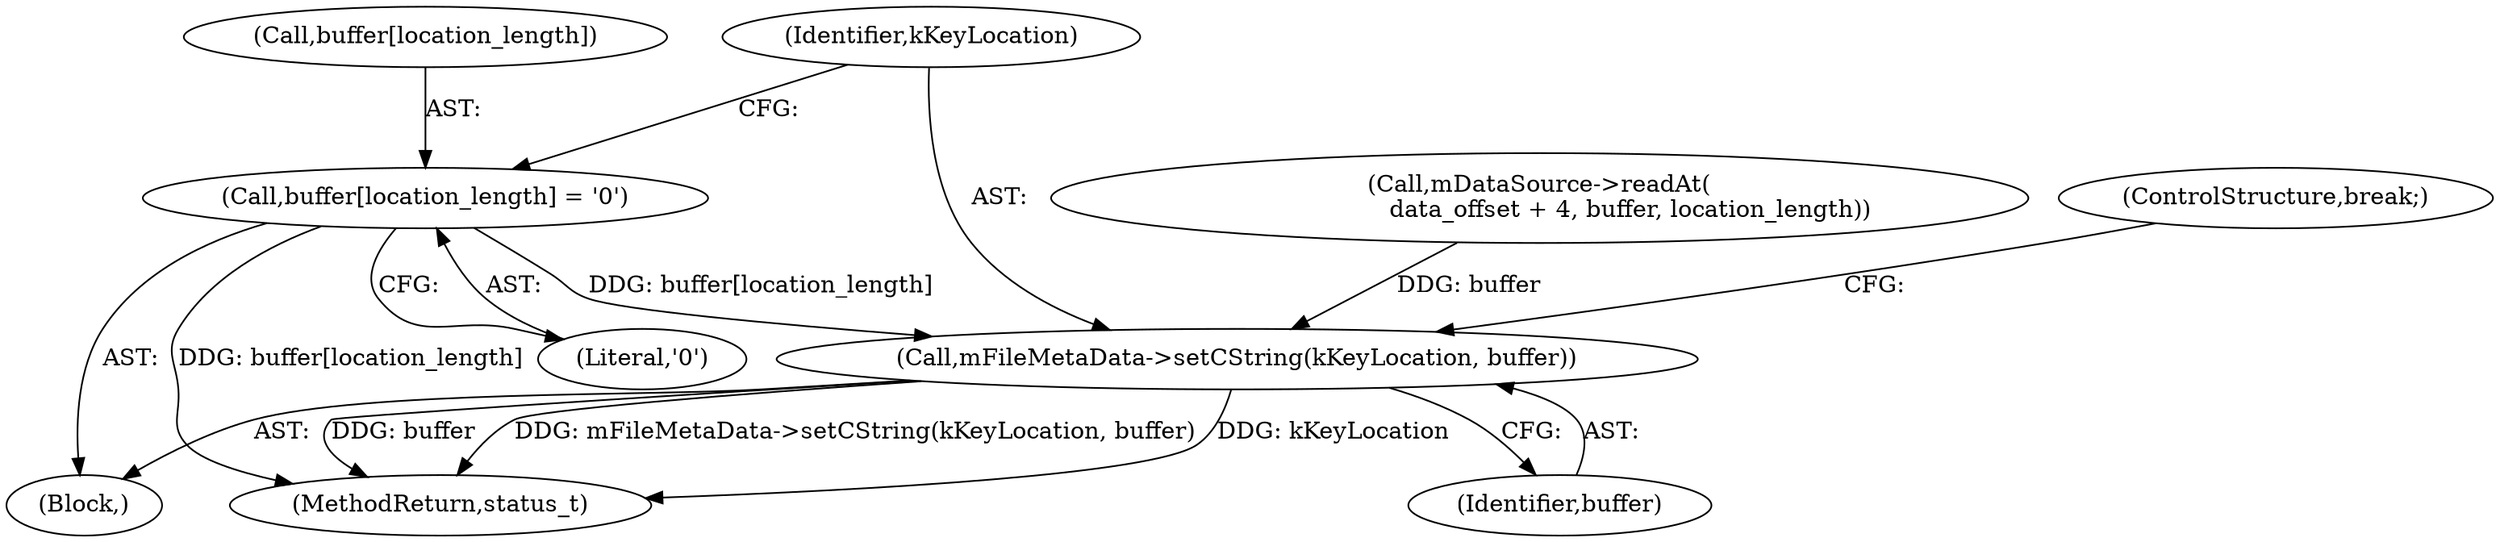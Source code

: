 digraph "0_Android_8a3a2f6ea7defe1a81bb32b3c9f3537f84749b9d@array" {
"1002623" [label="(Call,buffer[location_length] = '\0')"];
"1002628" [label="(Call,mFileMetaData->setCString(kKeyLocation, buffer))"];
"1002630" [label="(Identifier,buffer)"];
"1002629" [label="(Identifier,kKeyLocation)"];
"1002628" [label="(Call,mFileMetaData->setCString(kKeyLocation, buffer))"];
"1002613" [label="(Call,mDataSource->readAt(\n                        data_offset + 4, buffer, location_length))"];
"1003923" [label="(MethodReturn,status_t)"];
"1002627" [label="(Literal,'\0')"];
"1002624" [label="(Call,buffer[location_length])"];
"1002582" [label="(Block,)"];
"1002623" [label="(Call,buffer[location_length] = '\0')"];
"1002631" [label="(ControlStructure,break;)"];
"1002623" -> "1002582"  [label="AST: "];
"1002623" -> "1002627"  [label="CFG: "];
"1002624" -> "1002623"  [label="AST: "];
"1002627" -> "1002623"  [label="AST: "];
"1002629" -> "1002623"  [label="CFG: "];
"1002623" -> "1003923"  [label="DDG: buffer[location_length]"];
"1002623" -> "1002628"  [label="DDG: buffer[location_length]"];
"1002628" -> "1002582"  [label="AST: "];
"1002628" -> "1002630"  [label="CFG: "];
"1002629" -> "1002628"  [label="AST: "];
"1002630" -> "1002628"  [label="AST: "];
"1002631" -> "1002628"  [label="CFG: "];
"1002628" -> "1003923"  [label="DDG: buffer"];
"1002628" -> "1003923"  [label="DDG: mFileMetaData->setCString(kKeyLocation, buffer)"];
"1002628" -> "1003923"  [label="DDG: kKeyLocation"];
"1002613" -> "1002628"  [label="DDG: buffer"];
}
